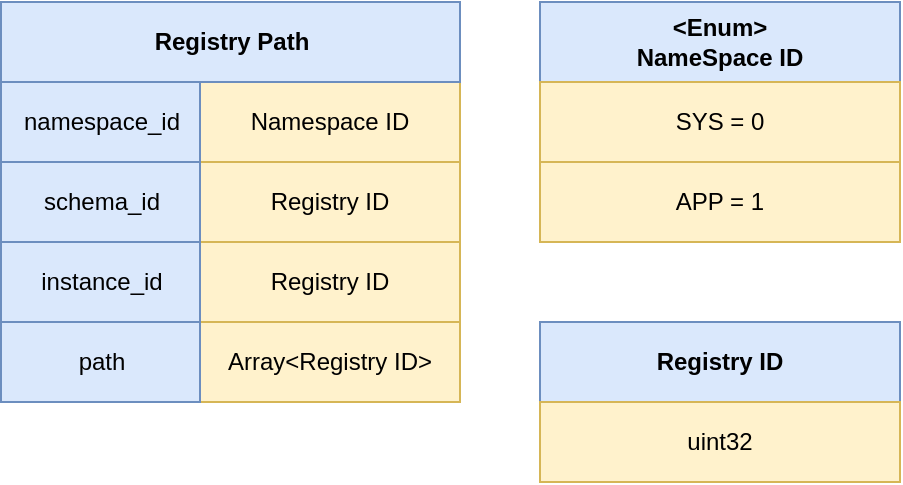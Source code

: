 <mxfile>
    <diagram id="fjN8D4Odn0497USpxgly" name="Page-1">
        <mxGraphModel dx="646" dy="1606" grid="1" gridSize="10" guides="1" tooltips="1" connect="1" arrows="1" fold="1" page="1" pageScale="1" pageWidth="1169" pageHeight="827" background="#ffffff" math="0" shadow="0">
            <root>
                <mxCell id="0"/>
                <mxCell id="1" parent="0"/>
                <mxCell id="162" value="Namespace ID" style="rounded=0;whiteSpace=wrap;html=1;fillColor=#fff2cc;strokeColor=#d6b656;" parent="1" vertex="1">
                    <mxGeometry x="140" y="-760" width="130" height="40" as="geometry"/>
                </mxCell>
                <mxCell id="168" value="Registry ID" style="rounded=0;whiteSpace=wrap;html=1;fillColor=#fff2cc;strokeColor=#d6b656;" parent="1" vertex="1">
                    <mxGeometry x="140" y="-720" width="130" height="40" as="geometry"/>
                </mxCell>
                <mxCell id="169" value="Registry ID" style="rounded=0;whiteSpace=wrap;html=1;fillColor=#fff2cc;strokeColor=#d6b656;" parent="1" vertex="1">
                    <mxGeometry x="140" y="-680" width="130" height="40" as="geometry"/>
                </mxCell>
                <mxCell id="196" value="&lt;b&gt;Registry Path&lt;/b&gt;" style="rounded=0;whiteSpace=wrap;html=1;align=center;fillColor=#dae8fc;strokeColor=#6c8ebf;" parent="1" vertex="1">
                    <mxGeometry x="40.5" y="-800" width="229.5" height="40" as="geometry"/>
                </mxCell>
                <mxCell id="333" value="Array&amp;lt;Registry ID&amp;gt;" style="rounded=0;whiteSpace=wrap;html=1;fillColor=#fff2cc;strokeColor=#d6b656;" parent="1" vertex="1">
                    <mxGeometry x="140" y="-640" width="130" height="40" as="geometry"/>
                </mxCell>
                <mxCell id="161" value="namespace_id" style="rounded=0;whiteSpace=wrap;html=1;align=center;fillColor=#dae8fc;strokeColor=#6c8ebf;" parent="1" vertex="1">
                    <mxGeometry x="40.5" y="-760" width="99.5" height="40" as="geometry"/>
                </mxCell>
                <mxCell id="163" value="schema_id" style="rounded=0;whiteSpace=wrap;html=1;fillColor=#dae8fc;strokeColor=#6c8ebf;" parent="1" vertex="1">
                    <mxGeometry x="40.5" y="-720" width="99.5" height="40" as="geometry"/>
                </mxCell>
                <mxCell id="166" value="instance_id" style="rounded=0;whiteSpace=wrap;html=1;fillColor=#dae8fc;strokeColor=#6c8ebf;" parent="1" vertex="1">
                    <mxGeometry x="40.5" y="-680" width="99.5" height="40" as="geometry"/>
                </mxCell>
                <mxCell id="167" value="path" style="rounded=0;whiteSpace=wrap;html=1;fillColor=#dae8fc;strokeColor=#6c8ebf;" parent="1" vertex="1">
                    <mxGeometry x="40.5" y="-640" width="99.5" height="40" as="geometry"/>
                </mxCell>
                <mxCell id="351" value="&lt;b&gt;&amp;lt;Enum&amp;gt;&lt;br&gt;NameSpace ID&lt;br&gt;&lt;/b&gt;" style="rounded=0;whiteSpace=wrap;html=1;align=center;fillColor=#dae8fc;strokeColor=#6c8ebf;" parent="1" vertex="1">
                    <mxGeometry x="310" y="-800" width="180" height="40" as="geometry"/>
                </mxCell>
                <mxCell id="386" value="SYS = 0" style="rounded=0;whiteSpace=wrap;html=1;fillColor=#fff2cc;strokeColor=#d6b656;" parent="1" vertex="1">
                    <mxGeometry x="310" y="-760" width="180" height="40" as="geometry"/>
                </mxCell>
                <mxCell id="387" value="APP = 1" style="rounded=0;whiteSpace=wrap;html=1;fillColor=#fff2cc;strokeColor=#d6b656;" parent="1" vertex="1">
                    <mxGeometry x="310" y="-720" width="180" height="40" as="geometry"/>
                </mxCell>
                <mxCell id="388" value="&lt;b&gt;Registry ID&lt;br&gt;&lt;/b&gt;" style="rounded=0;whiteSpace=wrap;html=1;align=center;fillColor=#dae8fc;strokeColor=#6c8ebf;" vertex="1" parent="1">
                    <mxGeometry x="310" y="-640" width="180" height="40" as="geometry"/>
                </mxCell>
                <mxCell id="389" value="uint32" style="rounded=0;whiteSpace=wrap;html=1;fillColor=#fff2cc;strokeColor=#d6b656;" vertex="1" parent="1">
                    <mxGeometry x="310" y="-600" width="180" height="40" as="geometry"/>
                </mxCell>
            </root>
        </mxGraphModel>
    </diagram>
</mxfile>